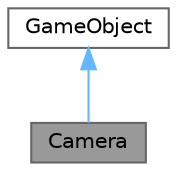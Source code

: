 digraph "Camera"
{
 // LATEX_PDF_SIZE
  bgcolor="transparent";
  edge [fontname=Helvetica,fontsize=10,labelfontname=Helvetica,labelfontsize=10];
  node [fontname=Helvetica,fontsize=10,shape=box,height=0.2,width=0.4];
  Node1 [id="Node000001",label="Camera",height=0.2,width=0.4,color="gray40", fillcolor="grey60", style="filled", fontcolor="black",tooltip="カメラオブジェクトコンポーネントで切り替え可能なカメラのクラスです。"];
  Node2 -> Node1 [id="edge1_Node000001_Node000002",dir="back",color="steelblue1",style="solid",tooltip=" "];
  Node2 [id="Node000002",label="GameObject",height=0.2,width=0.4,color="gray40", fillcolor="white", style="filled",URL="$class_game_object.html",tooltip="ゲームオブジェクトの基本クラスです。"];
}
